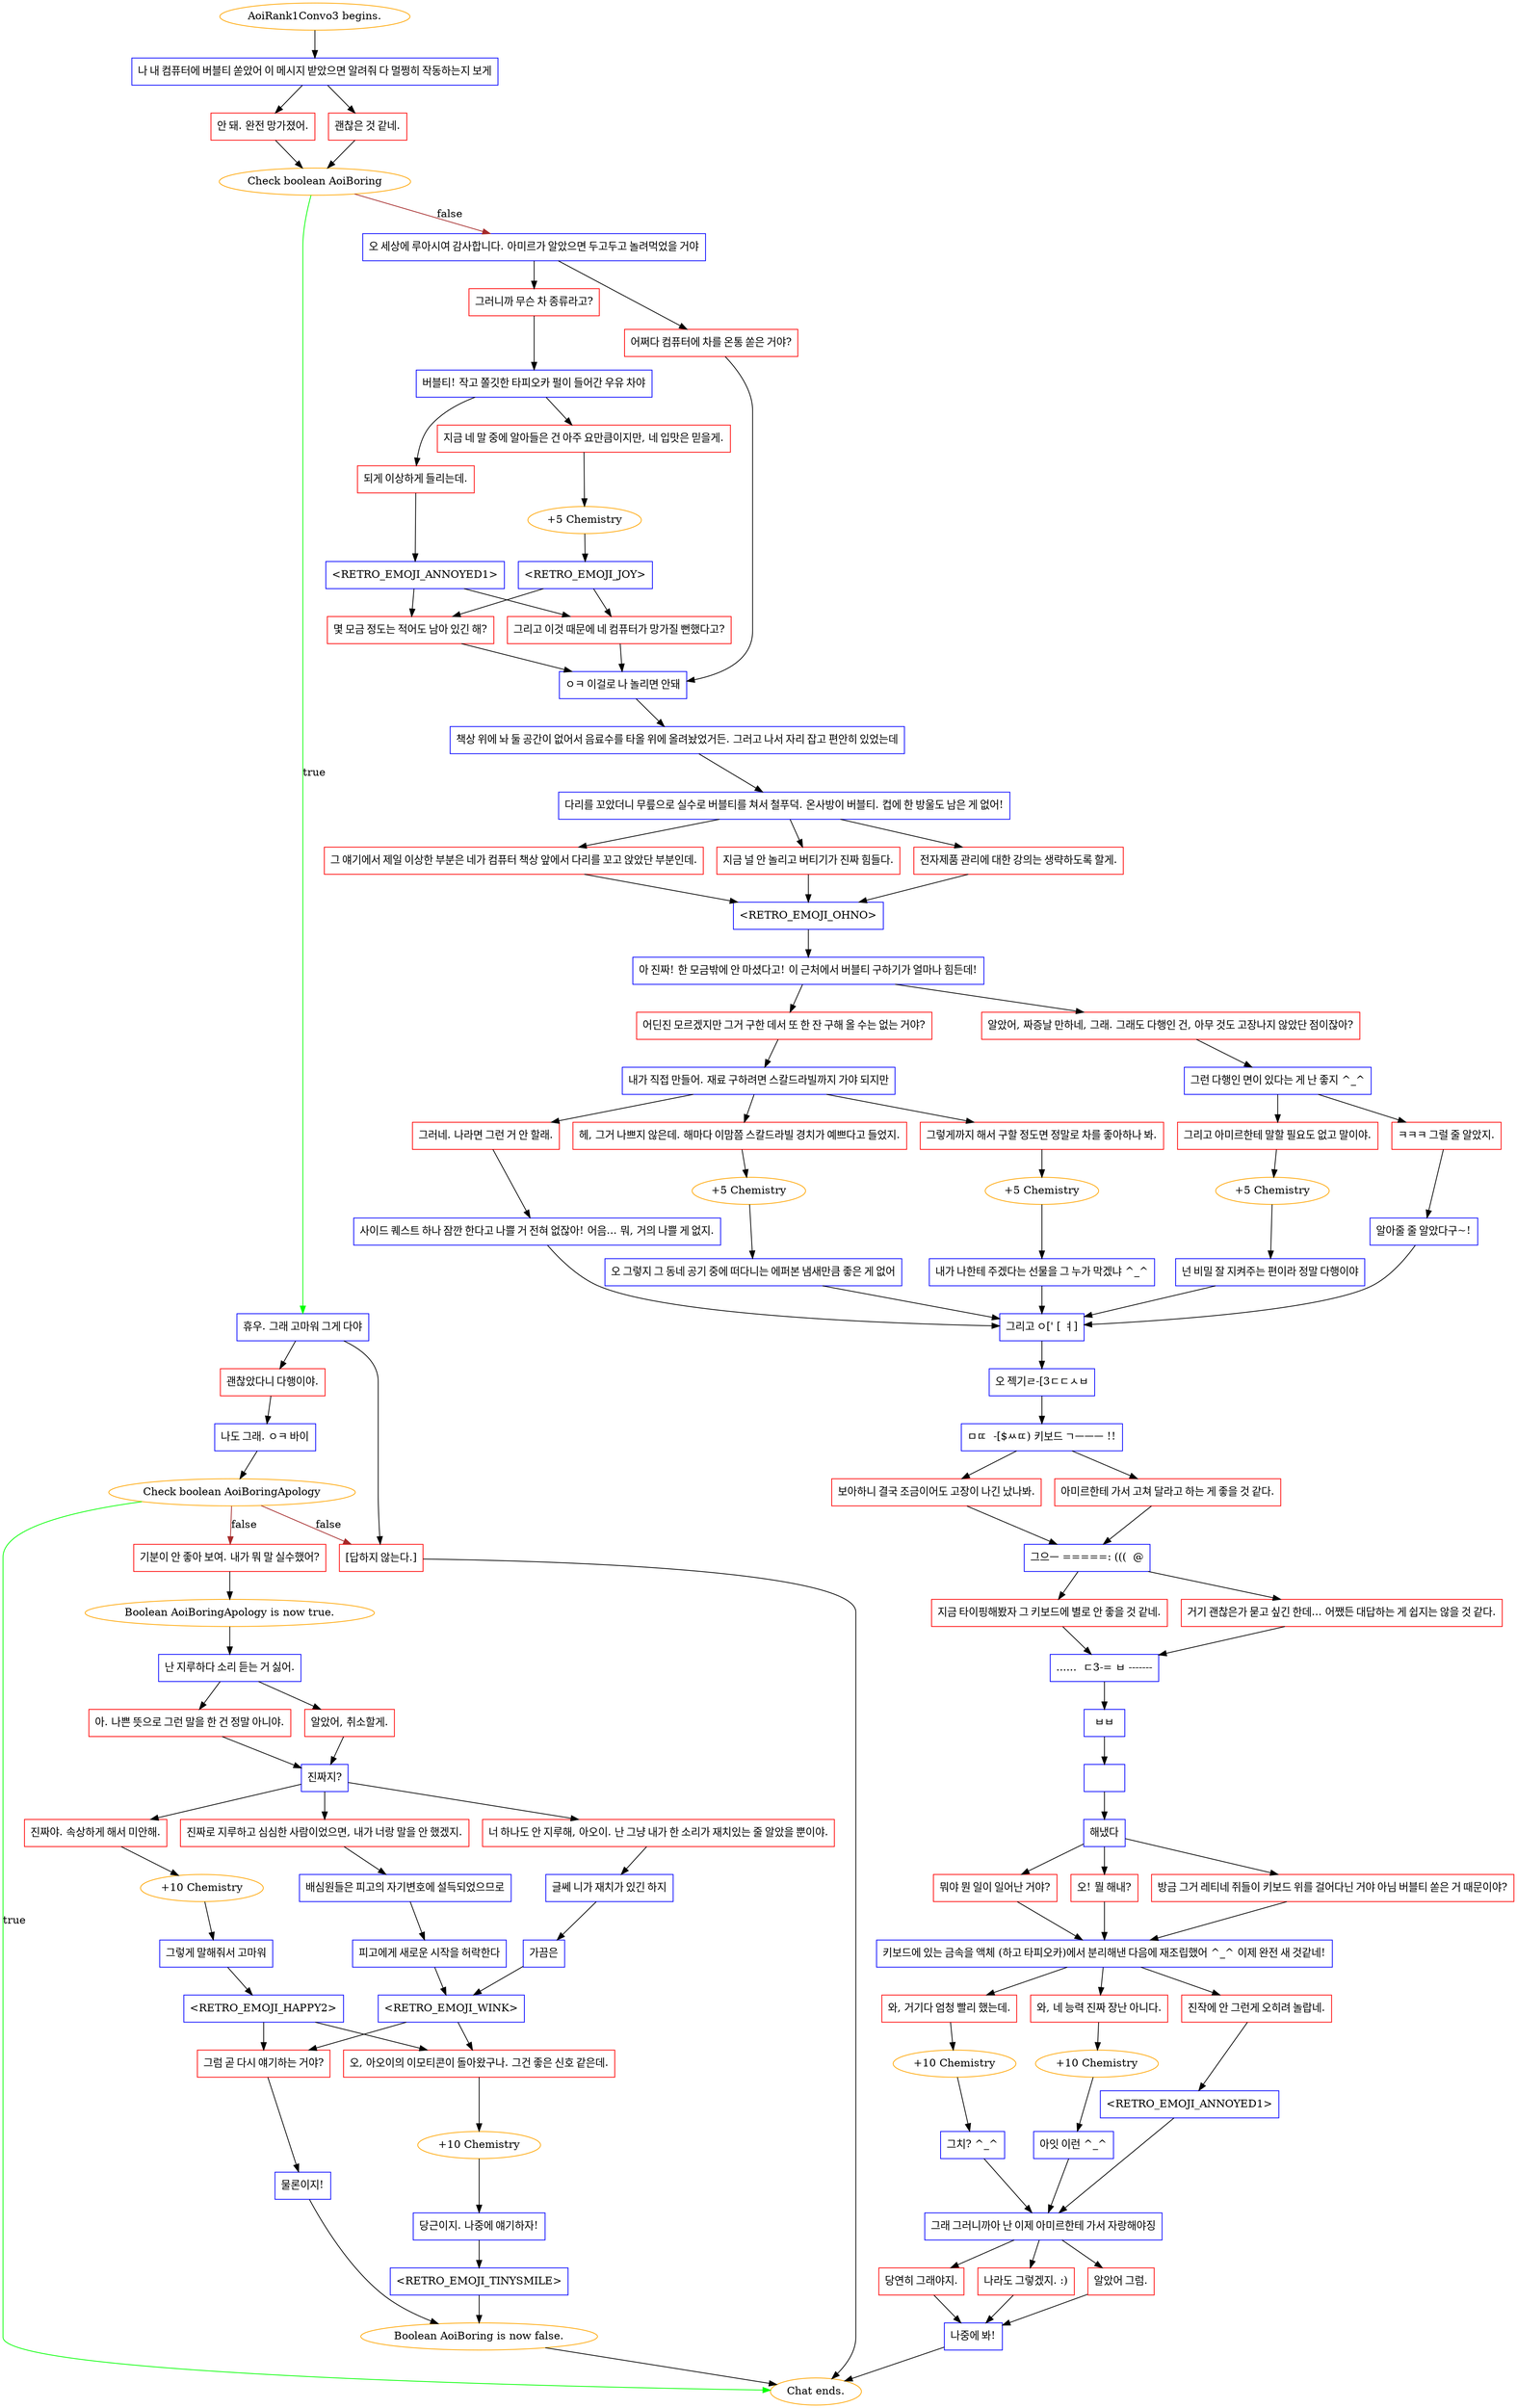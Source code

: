 digraph {
	"AoiRank1Convo3 begins." [color=orange];
		"AoiRank1Convo3 begins." -> j4128024996;
	j4128024996 [label="나 내 컴퓨터에 버블티 쏟았어 이 메시지 받았으면 알려줘 다 멀쩡히 작동하는지 보게",shape=box,color=blue];
		j4128024996 -> j3265597690;
		j4128024996 -> j3196088993;
	j3265597690 [label="안 돼. 완전 망가졌어.",shape=box,color=red];
		j3265597690 -> j466818087;
	j3196088993 [label="괜찮은 것 같네.",shape=box,color=red];
		j3196088993 -> j466818087;
	j466818087 [label="Check boolean AoiBoring",color=orange];
		j466818087 -> j1247093789 [label=true,color=green];
		j466818087 -> j2949603601 [label=false,color=brown];
	j1247093789 [label="휴우. 그래 고마워 그게 다야",shape=box,color=blue];
		j1247093789 -> j161590932;
		j1247093789 -> j283737197;
	j2949603601 [label="오 세상에 루아시여 감사합니다. 아미르가 알았으면 두고두고 놀려먹었을 거야",shape=box,color=blue];
		j2949603601 -> j2524846910;
		j2949603601 -> j1147313953;
	j161590932 [label="괜찮았다니 다행이야.",shape=box,color=red];
		j161590932 -> j4264236387;
	j283737197 [label="[답하지 않는다.]",shape=box,color=red];
		j283737197 -> "Chat ends.";
	j2524846910 [label="그러니까 무슨 차 종류라고?",shape=box,color=red];
		j2524846910 -> j3273969046;
	j1147313953 [label="어쩌다 컴퓨터에 차를 온통 쏟은 거야?",shape=box,color=red];
		j1147313953 -> j1927811691;
	j4264236387 [label="나도 그래. ㅇㅋ 바이",shape=box,color=blue];
		j4264236387 -> j507259823;
	"Chat ends." [color=orange];
	j3273969046 [label="버블티! 작고 쫄깃한 타피오카 펄이 들어간 우유 차야",shape=box,color=blue];
		j3273969046 -> j1806821627;
		j3273969046 -> j217559918;
	j1927811691 [label="ㅇㅋ 이걸로 나 놀리면 안돼",shape=box,color=blue];
		j1927811691 -> j2717199555;
	j507259823 [label="Check boolean AoiBoringApology",color=orange];
		j507259823 -> "Chat ends." [label=true,color=green];
		j507259823 -> j605755805 [label=false,color=brown];
		j507259823 -> j283737197 [label=false,color=brown];
	j1806821627 [label="지금 네 말 중에 알아들은 건 아주 요만큼이지만, 네 입맛은 믿을게.",shape=box,color=red];
		j1806821627 -> j4263710504;
	j217559918 [label="되게 이상하게 들리는데.",shape=box,color=red];
		j217559918 -> j1262956394;
	j2717199555 [label="책상 위에 놔 둘 공간이 없어서 음료수를 타올 위에 올려놨었거든. 그러고 나서 자리 잡고 편안히 있었는데",shape=box,color=blue];
		j2717199555 -> j576292163;
	j605755805 [label="기분이 안 좋아 보여. 내가 뭐 말 실수했어?",shape=box,color=red];
		j605755805 -> j515384009;
	j4263710504 [label="+5 Chemistry",color=orange];
		j4263710504 -> j697122288;
	j1262956394 [label="<RETRO_EMOJI_ANNOYED1>",shape=box,color=blue];
		j1262956394 -> j398659649;
		j1262956394 -> j1844106643;
	j576292163 [label="다리를 꼬았더니 무릎으로 실수로 버블티를 쳐서 철푸덕. 온사방이 버블티. 컵에 한 방울도 남은 게 없어!",shape=box,color=blue];
		j576292163 -> j1357282145;
		j576292163 -> j4166493911;
		j576292163 -> j2233873713;
	j515384009 [label="Boolean AoiBoringApology is now true.",color=orange];
		j515384009 -> j2715946241;
	j697122288 [label="<RETRO_EMOJI_JOY>",shape=box,color=blue];
		j697122288 -> j398659649;
		j697122288 -> j1844106643;
	j398659649 [label="몇 모금 정도는 적어도 남아 있긴 해?",shape=box,color=red];
		j398659649 -> j1927811691;
	j1844106643 [label="그리고 이것 때문에 네 컴퓨터가 망가질 뻔했다고?",shape=box,color=red];
		j1844106643 -> j1927811691;
	j1357282145 [label="그 얘기에서 제일 이상한 부분은 네가 컴퓨터 책상 앞에서 다리를 꼬고 앉았단 부분인데.",shape=box,color=red];
		j1357282145 -> j4271167814;
	j4166493911 [label="지금 널 안 놀리고 버티기가 진짜 힘들다.",shape=box,color=red];
		j4166493911 -> j4271167814;
	j2233873713 [label="전자제품 관리에 대한 강의는 생략하도록 할게.",shape=box,color=red];
		j2233873713 -> j4271167814;
	j2715946241 [label="난 지루하다 소리 듣는 거 싫어.",shape=box,color=blue];
		j2715946241 -> j317460152;
		j2715946241 -> j3823026897;
	j4271167814 [label="<RETRO_EMOJI_OHNO>",shape=box,color=blue];
		j4271167814 -> j1105476395;
	j317460152 [label="아. 나쁜 뜻으로 그런 말을 한 건 정말 아니야.",shape=box,color=red];
		j317460152 -> j2066252806;
	j3823026897 [label="알았어, 취소할게.",shape=box,color=red];
		j3823026897 -> j2066252806;
	j1105476395 [label="아 진짜! 한 모금밖에 안 마셨다고! 이 근처에서 버블티 구하기가 얼마나 힘든데!",shape=box,color=blue];
		j1105476395 -> j2495732477;
		j1105476395 -> j721844895;
	j2066252806 [label="진짜지?",shape=box,color=blue];
		j2066252806 -> j3325672693;
		j2066252806 -> j2353937781;
		j2066252806 -> j2161428910;
	j2495732477 [label="어딘진 모르겠지만 그거 구한 데서 또 한 잔 구해 올 수는 없는 거야?",shape=box,color=red];
		j2495732477 -> j467315609;
	j721844895 [label="알았어, 짜증날 만하네, 그래. 그래도 다행인 건, 아무 것도 고장나지 않았단 점이잖아?",shape=box,color=red];
		j721844895 -> j99694851;
	j3325672693 [label="진짜야. 속상하게 해서 미안해.",shape=box,color=red];
		j3325672693 -> j812399443;
	j2353937781 [label="너 하나도 안 지루해, 아오이. 난 그냥 내가 한 소리가 재치있는 줄 알았을 뿐이야.",shape=box,color=red];
		j2353937781 -> j188449936;
	j2161428910 [label="진짜로 지루하고 심심한 사람이었으면, 내가 너랑 말을 안 했겠지.",shape=box,color=red];
		j2161428910 -> j1047254525;
	j467315609 [label="내가 직접 만들어. 재료 구하려면 스칼드라빌까지 가야 되지만",shape=box,color=blue];
		j467315609 -> j1778018904;
		j467315609 -> j3185075081;
		j467315609 -> j688346608;
	j99694851 [label="그런 다행인 면이 있다는 게 난 좋지 ^_^",shape=box,color=blue];
		j99694851 -> j309007252;
		j99694851 -> j2657005520;
	j812399443 [label="+10 Chemistry",color=orange];
		j812399443 -> j2307141743;
	j188449936 [label="글쎄 니가 재치가 있긴 하지",shape=box,color=blue];
		j188449936 -> j995540831;
	j1047254525 [label="배심원들은 피고의 자기변호에 설득되었으므로",shape=box,color=blue];
		j1047254525 -> j1636558775;
	j1778018904 [label="그러네. 나라면 그런 거 안 할래.",shape=box,color=red];
		j1778018904 -> j653924468;
	j3185075081 [label="헤, 그거 나쁘지 않은데. 해마다 이맘쯤 스칼드라빌 경치가 예쁘다고 들었지.",shape=box,color=red];
		j3185075081 -> j355832011;
	j688346608 [label="그렇게까지 해서 구할 정도면 정말로 차를 좋아하나 봐.",shape=box,color=red];
		j688346608 -> j3672458526;
	j309007252 [label="그리고 아미르한테 말할 필요도 없고 말이야.",shape=box,color=red];
		j309007252 -> j3078500289;
	j2657005520 [label="ㅋㅋㅋ 그럴 줄 알았지.",shape=box,color=red];
		j2657005520 -> j2804188850;
	j2307141743 [label="그렇게 말해줘서 고마워",shape=box,color=blue];
		j2307141743 -> j1744079936;
	j995540831 [label="가끔은",shape=box,color=blue];
		j995540831 -> j3799560398;
	j1636558775 [label="피고에게 새로운 시작을 허락한다",shape=box,color=blue];
		j1636558775 -> j3799560398;
	j653924468 [label="사이드 퀘스트 하나 잠깐 한다고 나쁠 거 전혀 없잖아! 어음... 뭐, 거의 나쁠 게 없지.",shape=box,color=blue];
		j653924468 -> j2172156756;
	j355832011 [label="+5 Chemistry",color=orange];
		j355832011 -> j3281177880;
	j3672458526 [label="+5 Chemistry",color=orange];
		j3672458526 -> j1383186132;
	j3078500289 [label="+5 Chemistry",color=orange];
		j3078500289 -> j3873359834;
	j2804188850 [label="알아줄 줄 알았다구~!",shape=box,color=blue];
		j2804188850 -> j2172156756;
	j1744079936 [label="<RETRO_EMOJI_HAPPY2>",shape=box,color=blue];
		j1744079936 -> j2592453494;
		j1744079936 -> j3313564298;
	j3799560398 [label="<RETRO_EMOJI_WINK>",shape=box,color=blue];
		j3799560398 -> j2592453494;
		j3799560398 -> j3313564298;
	j2172156756 [label="그리고 ㅇ[' [ ㅕ]",shape=box,color=blue];
		j2172156756 -> j1175553189;
	j3281177880 [label="오 그렇지 그 동네 공기 중에 떠다니는 에퍼본 냄새만큼 좋은 게 없어",shape=box,color=blue];
		j3281177880 -> j2172156756;
	j1383186132 [label="내가 나한테 주겠다는 선물을 그 누가 막겠냐 ^_^",shape=box,color=blue];
		j1383186132 -> j2172156756;
	j3873359834 [label="넌 비밀 잘 지켜주는 편이라 정말 다행이야",shape=box,color=blue];
		j3873359834 -> j2172156756;
	j2592453494 [label="그럼 곧 다시 얘기하는 거야?",shape=box,color=red];
		j2592453494 -> j2805837454;
	j3313564298 [label="오, 아오이의 이모티콘이 돌아왔구나. 그건 좋은 신호 같은데.",shape=box,color=red];
		j3313564298 -> j3167383000;
	j1175553189 [label="오 젝기ㄹ-[3ㄷㄷㅅㅂ",shape=box,color=blue];
		j1175553189 -> j3605949450;
	j2805837454 [label="물론이지!",shape=box,color=blue];
		j2805837454 -> j2581611291;
	j3167383000 [label="+10 Chemistry",color=orange];
		j3167383000 -> j3635592333;
	j3605949450 [label="ㅁㄸ  -[$ㅆㄸ) 키보드 ㄱㅡㅡㅡ !!",shape=box,color=blue];
		j3605949450 -> j3254597911;
		j3605949450 -> j3177705974;
	j2581611291 [label="Boolean AoiBoring is now false.",color=orange];
		j2581611291 -> "Chat ends.";
	j3635592333 [label="당근이지. 나중에 얘기하자!",shape=box,color=blue];
		j3635592333 -> j153386734;
	j3254597911 [label="보아하니 결국 조금이어도 고장이 나긴 났나봐.",shape=box,color=red];
		j3254597911 -> j552994754;
	j3177705974 [label="아미르한테 가서 고쳐 달라고 하는 게 좋을 것 같다.",shape=box,color=red];
		j3177705974 -> j552994754;
	j153386734 [label="<RETRO_EMOJI_TINYSMILE>",shape=box,color=blue];
		j153386734 -> j2581611291;
	j552994754 [label="그으ㅡ =====: (((  @",shape=box,color=blue];
		j552994754 -> j2125352680;
		j552994754 -> j642275062;
	j2125352680 [label="지금 타이핑해봤자 그 키보드에 별로 안 좋을 것 같네.",shape=box,color=red];
		j2125352680 -> j572612637;
	j642275062 [label="거기 괜찮은가 묻고 싶긴 한데... 어쨌든 대답하는 게 쉽지는 않을 것 같다.",shape=box,color=red];
		j642275062 -> j572612637;
	j572612637 [label="......  ㄷ3-= ㅂ -------",shape=box,color=blue];
		j572612637 -> j2793480577;
	j2793480577 [label="ㅂㅂ",shape=box,color=blue];
		j2793480577 -> j1304445601;
	j1304445601 [label=" ",shape=box,color=blue];
		j1304445601 -> j949935660;
	j949935660 [label="해냈다",shape=box,color=blue];
		j949935660 -> j842951198;
		j949935660 -> j925103856;
		j949935660 -> j3250091403;
	j842951198 [label="뭐야 뭔 일이 일어난 거야?",shape=box,color=red];
		j842951198 -> j792732146;
	j925103856 [label="오! 뭘 해내?",shape=box,color=red];
		j925103856 -> j792732146;
	j3250091403 [label="방금 그거 레티네 쥐들이 키보드 위를 걸어다닌 거야 아님 버블티 쏟은 거 때문이야?",shape=box,color=red];
		j3250091403 -> j792732146;
	j792732146 [label="키보드에 있는 금속을 액체 (하고 타피오카)에서 분리해낸 다음에 재조립했어 ^_^ 이제 완전 새 것같네!",shape=box,color=blue];
		j792732146 -> j451908540;
		j792732146 -> j3371130243;
		j792732146 -> j3252929893;
	j451908540 [label="와, 거기다 엄청 빨리 했는데.",shape=box,color=red];
		j451908540 -> j3555006683;
	j3371130243 [label="와, 네 능력 진짜 장난 아니다.",shape=box,color=red];
		j3371130243 -> j299805346;
	j3252929893 [label="진작에 안 그런게 오히려 놀랍네.",shape=box,color=red];
		j3252929893 -> j759489593;
	j3555006683 [label="+10 Chemistry",color=orange];
		j3555006683 -> j2073883685;
	j299805346 [label="+10 Chemistry",color=orange];
		j299805346 -> j68093206;
	j759489593 [label="<RETRO_EMOJI_ANNOYED1>",shape=box,color=blue];
		j759489593 -> j2095900432;
	j2073883685 [label="그치? ^_^",shape=box,color=blue];
		j2073883685 -> j2095900432;
	j68093206 [label="아잇 이런 ^_^",shape=box,color=blue];
		j68093206 -> j2095900432;
	j2095900432 [label="그래 그러니까아 난 이제 아미르한테 가서 자랑해야징",shape=box,color=blue];
		j2095900432 -> j4247090619;
		j2095900432 -> j1061982465;
		j2095900432 -> j2214221475;
	j4247090619 [label="당연히 그래야지.",shape=box,color=red];
		j4247090619 -> j3486036891;
	j1061982465 [label="나라도 그렇겠지. :)",shape=box,color=red];
		j1061982465 -> j3486036891;
	j2214221475 [label="알았어 그럼.",shape=box,color=red];
		j2214221475 -> j3486036891;
	j3486036891 [label="나중에 봐!",shape=box,color=blue];
		j3486036891 -> "Chat ends.";
}